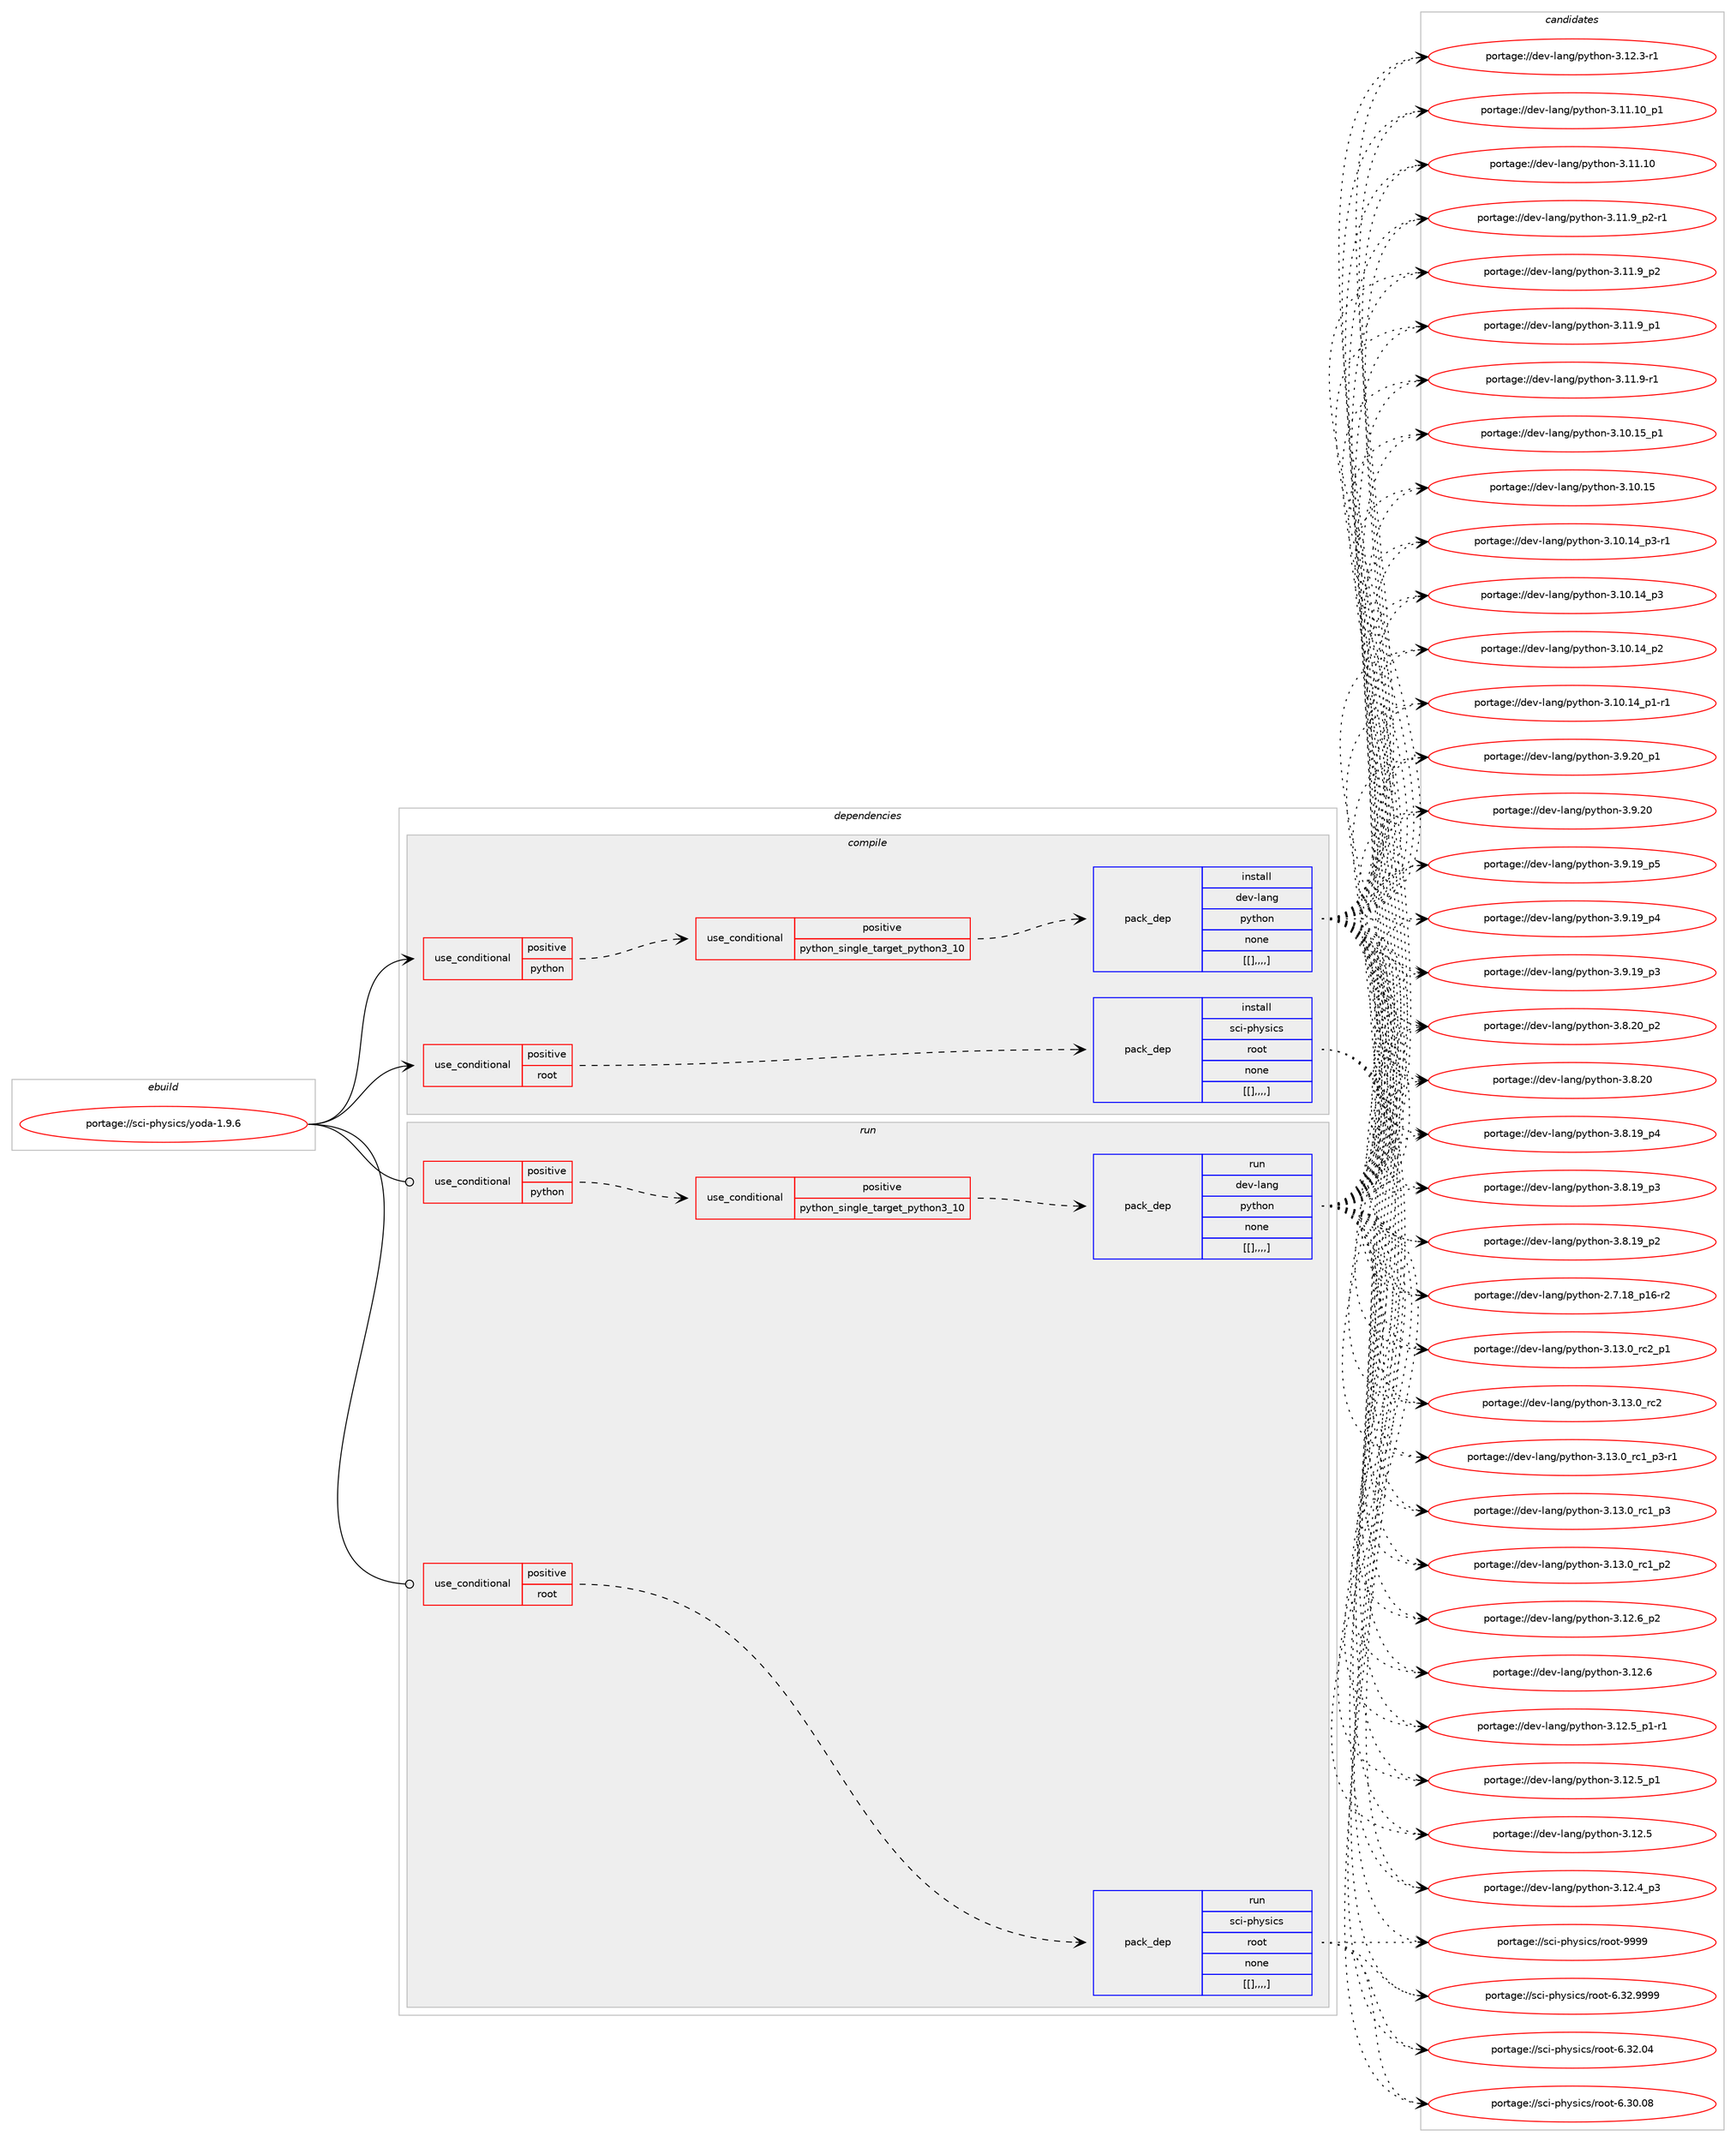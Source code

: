 digraph prolog {

# *************
# Graph options
# *************

newrank=true;
concentrate=true;
compound=true;
graph [rankdir=LR,fontname=Helvetica,fontsize=10,ranksep=1.5];#, ranksep=2.5, nodesep=0.2];
edge  [arrowhead=vee];
node  [fontname=Helvetica,fontsize=10];

# **********
# The ebuild
# **********

subgraph cluster_leftcol {
color=gray;
label=<<i>ebuild</i>>;
id [label="portage://sci-physics/yoda-1.9.6", color=red, width=4, href="../sci-physics/yoda-1.9.6.svg"];
}

# ****************
# The dependencies
# ****************

subgraph cluster_midcol {
color=gray;
label=<<i>dependencies</i>>;
subgraph cluster_compile {
fillcolor="#eeeeee";
style=filled;
label=<<i>compile</i>>;
subgraph cond113446 {
dependency422541 [label=<<TABLE BORDER="0" CELLBORDER="1" CELLSPACING="0" CELLPADDING="4"><TR><TD ROWSPAN="3" CELLPADDING="10">use_conditional</TD></TR><TR><TD>positive</TD></TR><TR><TD>python</TD></TR></TABLE>>, shape=none, color=red];
subgraph cond113447 {
dependency422542 [label=<<TABLE BORDER="0" CELLBORDER="1" CELLSPACING="0" CELLPADDING="4"><TR><TD ROWSPAN="3" CELLPADDING="10">use_conditional</TD></TR><TR><TD>positive</TD></TR><TR><TD>python_single_target_python3_10</TD></TR></TABLE>>, shape=none, color=red];
subgraph pack306165 {
dependency422543 [label=<<TABLE BORDER="0" CELLBORDER="1" CELLSPACING="0" CELLPADDING="4" WIDTH="220"><TR><TD ROWSPAN="6" CELLPADDING="30">pack_dep</TD></TR><TR><TD WIDTH="110">install</TD></TR><TR><TD>dev-lang</TD></TR><TR><TD>python</TD></TR><TR><TD>none</TD></TR><TR><TD>[[],,,,]</TD></TR></TABLE>>, shape=none, color=blue];
}
dependency422542:e -> dependency422543:w [weight=20,style="dashed",arrowhead="vee"];
}
dependency422541:e -> dependency422542:w [weight=20,style="dashed",arrowhead="vee"];
}
id:e -> dependency422541:w [weight=20,style="solid",arrowhead="vee"];
subgraph cond113448 {
dependency422544 [label=<<TABLE BORDER="0" CELLBORDER="1" CELLSPACING="0" CELLPADDING="4"><TR><TD ROWSPAN="3" CELLPADDING="10">use_conditional</TD></TR><TR><TD>positive</TD></TR><TR><TD>root</TD></TR></TABLE>>, shape=none, color=red];
subgraph pack306166 {
dependency422545 [label=<<TABLE BORDER="0" CELLBORDER="1" CELLSPACING="0" CELLPADDING="4" WIDTH="220"><TR><TD ROWSPAN="6" CELLPADDING="30">pack_dep</TD></TR><TR><TD WIDTH="110">install</TD></TR><TR><TD>sci-physics</TD></TR><TR><TD>root</TD></TR><TR><TD>none</TD></TR><TR><TD>[[],,,,]</TD></TR></TABLE>>, shape=none, color=blue];
}
dependency422544:e -> dependency422545:w [weight=20,style="dashed",arrowhead="vee"];
}
id:e -> dependency422544:w [weight=20,style="solid",arrowhead="vee"];
}
subgraph cluster_compileandrun {
fillcolor="#eeeeee";
style=filled;
label=<<i>compile and run</i>>;
}
subgraph cluster_run {
fillcolor="#eeeeee";
style=filled;
label=<<i>run</i>>;
subgraph cond113449 {
dependency422546 [label=<<TABLE BORDER="0" CELLBORDER="1" CELLSPACING="0" CELLPADDING="4"><TR><TD ROWSPAN="3" CELLPADDING="10">use_conditional</TD></TR><TR><TD>positive</TD></TR><TR><TD>python</TD></TR></TABLE>>, shape=none, color=red];
subgraph cond113450 {
dependency422547 [label=<<TABLE BORDER="0" CELLBORDER="1" CELLSPACING="0" CELLPADDING="4"><TR><TD ROWSPAN="3" CELLPADDING="10">use_conditional</TD></TR><TR><TD>positive</TD></TR><TR><TD>python_single_target_python3_10</TD></TR></TABLE>>, shape=none, color=red];
subgraph pack306167 {
dependency422548 [label=<<TABLE BORDER="0" CELLBORDER="1" CELLSPACING="0" CELLPADDING="4" WIDTH="220"><TR><TD ROWSPAN="6" CELLPADDING="30">pack_dep</TD></TR><TR><TD WIDTH="110">run</TD></TR><TR><TD>dev-lang</TD></TR><TR><TD>python</TD></TR><TR><TD>none</TD></TR><TR><TD>[[],,,,]</TD></TR></TABLE>>, shape=none, color=blue];
}
dependency422547:e -> dependency422548:w [weight=20,style="dashed",arrowhead="vee"];
}
dependency422546:e -> dependency422547:w [weight=20,style="dashed",arrowhead="vee"];
}
id:e -> dependency422546:w [weight=20,style="solid",arrowhead="odot"];
subgraph cond113451 {
dependency422549 [label=<<TABLE BORDER="0" CELLBORDER="1" CELLSPACING="0" CELLPADDING="4"><TR><TD ROWSPAN="3" CELLPADDING="10">use_conditional</TD></TR><TR><TD>positive</TD></TR><TR><TD>root</TD></TR></TABLE>>, shape=none, color=red];
subgraph pack306168 {
dependency422550 [label=<<TABLE BORDER="0" CELLBORDER="1" CELLSPACING="0" CELLPADDING="4" WIDTH="220"><TR><TD ROWSPAN="6" CELLPADDING="30">pack_dep</TD></TR><TR><TD WIDTH="110">run</TD></TR><TR><TD>sci-physics</TD></TR><TR><TD>root</TD></TR><TR><TD>none</TD></TR><TR><TD>[[],,,,]</TD></TR></TABLE>>, shape=none, color=blue];
}
dependency422549:e -> dependency422550:w [weight=20,style="dashed",arrowhead="vee"];
}
id:e -> dependency422549:w [weight=20,style="solid",arrowhead="odot"];
}
}

# **************
# The candidates
# **************

subgraph cluster_choices {
rank=same;
color=gray;
label=<<i>candidates</i>>;

subgraph choice306165 {
color=black;
nodesep=1;
choice100101118451089711010347112121116104111110455146495146489511499509511249 [label="portage://dev-lang/python-3.13.0_rc2_p1", color=red, width=4,href="../dev-lang/python-3.13.0_rc2_p1.svg"];
choice10010111845108971101034711212111610411111045514649514648951149950 [label="portage://dev-lang/python-3.13.0_rc2", color=red, width=4,href="../dev-lang/python-3.13.0_rc2.svg"];
choice1001011184510897110103471121211161041111104551464951464895114994995112514511449 [label="portage://dev-lang/python-3.13.0_rc1_p3-r1", color=red, width=4,href="../dev-lang/python-3.13.0_rc1_p3-r1.svg"];
choice100101118451089711010347112121116104111110455146495146489511499499511251 [label="portage://dev-lang/python-3.13.0_rc1_p3", color=red, width=4,href="../dev-lang/python-3.13.0_rc1_p3.svg"];
choice100101118451089711010347112121116104111110455146495146489511499499511250 [label="portage://dev-lang/python-3.13.0_rc1_p2", color=red, width=4,href="../dev-lang/python-3.13.0_rc1_p2.svg"];
choice100101118451089711010347112121116104111110455146495046549511250 [label="portage://dev-lang/python-3.12.6_p2", color=red, width=4,href="../dev-lang/python-3.12.6_p2.svg"];
choice10010111845108971101034711212111610411111045514649504654 [label="portage://dev-lang/python-3.12.6", color=red, width=4,href="../dev-lang/python-3.12.6.svg"];
choice1001011184510897110103471121211161041111104551464950465395112494511449 [label="portage://dev-lang/python-3.12.5_p1-r1", color=red, width=4,href="../dev-lang/python-3.12.5_p1-r1.svg"];
choice100101118451089711010347112121116104111110455146495046539511249 [label="portage://dev-lang/python-3.12.5_p1", color=red, width=4,href="../dev-lang/python-3.12.5_p1.svg"];
choice10010111845108971101034711212111610411111045514649504653 [label="portage://dev-lang/python-3.12.5", color=red, width=4,href="../dev-lang/python-3.12.5.svg"];
choice100101118451089711010347112121116104111110455146495046529511251 [label="portage://dev-lang/python-3.12.4_p3", color=red, width=4,href="../dev-lang/python-3.12.4_p3.svg"];
choice100101118451089711010347112121116104111110455146495046514511449 [label="portage://dev-lang/python-3.12.3-r1", color=red, width=4,href="../dev-lang/python-3.12.3-r1.svg"];
choice10010111845108971101034711212111610411111045514649494649489511249 [label="portage://dev-lang/python-3.11.10_p1", color=red, width=4,href="../dev-lang/python-3.11.10_p1.svg"];
choice1001011184510897110103471121211161041111104551464949464948 [label="portage://dev-lang/python-3.11.10", color=red, width=4,href="../dev-lang/python-3.11.10.svg"];
choice1001011184510897110103471121211161041111104551464949465795112504511449 [label="portage://dev-lang/python-3.11.9_p2-r1", color=red, width=4,href="../dev-lang/python-3.11.9_p2-r1.svg"];
choice100101118451089711010347112121116104111110455146494946579511250 [label="portage://dev-lang/python-3.11.9_p2", color=red, width=4,href="../dev-lang/python-3.11.9_p2.svg"];
choice100101118451089711010347112121116104111110455146494946579511249 [label="portage://dev-lang/python-3.11.9_p1", color=red, width=4,href="../dev-lang/python-3.11.9_p1.svg"];
choice100101118451089711010347112121116104111110455146494946574511449 [label="portage://dev-lang/python-3.11.9-r1", color=red, width=4,href="../dev-lang/python-3.11.9-r1.svg"];
choice10010111845108971101034711212111610411111045514649484649539511249 [label="portage://dev-lang/python-3.10.15_p1", color=red, width=4,href="../dev-lang/python-3.10.15_p1.svg"];
choice1001011184510897110103471121211161041111104551464948464953 [label="portage://dev-lang/python-3.10.15", color=red, width=4,href="../dev-lang/python-3.10.15.svg"];
choice100101118451089711010347112121116104111110455146494846495295112514511449 [label="portage://dev-lang/python-3.10.14_p3-r1", color=red, width=4,href="../dev-lang/python-3.10.14_p3-r1.svg"];
choice10010111845108971101034711212111610411111045514649484649529511251 [label="portage://dev-lang/python-3.10.14_p3", color=red, width=4,href="../dev-lang/python-3.10.14_p3.svg"];
choice10010111845108971101034711212111610411111045514649484649529511250 [label="portage://dev-lang/python-3.10.14_p2", color=red, width=4,href="../dev-lang/python-3.10.14_p2.svg"];
choice100101118451089711010347112121116104111110455146494846495295112494511449 [label="portage://dev-lang/python-3.10.14_p1-r1", color=red, width=4,href="../dev-lang/python-3.10.14_p1-r1.svg"];
choice100101118451089711010347112121116104111110455146574650489511249 [label="portage://dev-lang/python-3.9.20_p1", color=red, width=4,href="../dev-lang/python-3.9.20_p1.svg"];
choice10010111845108971101034711212111610411111045514657465048 [label="portage://dev-lang/python-3.9.20", color=red, width=4,href="../dev-lang/python-3.9.20.svg"];
choice100101118451089711010347112121116104111110455146574649579511253 [label="portage://dev-lang/python-3.9.19_p5", color=red, width=4,href="../dev-lang/python-3.9.19_p5.svg"];
choice100101118451089711010347112121116104111110455146574649579511252 [label="portage://dev-lang/python-3.9.19_p4", color=red, width=4,href="../dev-lang/python-3.9.19_p4.svg"];
choice100101118451089711010347112121116104111110455146574649579511251 [label="portage://dev-lang/python-3.9.19_p3", color=red, width=4,href="../dev-lang/python-3.9.19_p3.svg"];
choice100101118451089711010347112121116104111110455146564650489511250 [label="portage://dev-lang/python-3.8.20_p2", color=red, width=4,href="../dev-lang/python-3.8.20_p2.svg"];
choice10010111845108971101034711212111610411111045514656465048 [label="portage://dev-lang/python-3.8.20", color=red, width=4,href="../dev-lang/python-3.8.20.svg"];
choice100101118451089711010347112121116104111110455146564649579511252 [label="portage://dev-lang/python-3.8.19_p4", color=red, width=4,href="../dev-lang/python-3.8.19_p4.svg"];
choice100101118451089711010347112121116104111110455146564649579511251 [label="portage://dev-lang/python-3.8.19_p3", color=red, width=4,href="../dev-lang/python-3.8.19_p3.svg"];
choice100101118451089711010347112121116104111110455146564649579511250 [label="portage://dev-lang/python-3.8.19_p2", color=red, width=4,href="../dev-lang/python-3.8.19_p2.svg"];
choice100101118451089711010347112121116104111110455046554649569511249544511450 [label="portage://dev-lang/python-2.7.18_p16-r2", color=red, width=4,href="../dev-lang/python-2.7.18_p16-r2.svg"];
dependency422543:e -> choice100101118451089711010347112121116104111110455146495146489511499509511249:w [style=dotted,weight="100"];
dependency422543:e -> choice10010111845108971101034711212111610411111045514649514648951149950:w [style=dotted,weight="100"];
dependency422543:e -> choice1001011184510897110103471121211161041111104551464951464895114994995112514511449:w [style=dotted,weight="100"];
dependency422543:e -> choice100101118451089711010347112121116104111110455146495146489511499499511251:w [style=dotted,weight="100"];
dependency422543:e -> choice100101118451089711010347112121116104111110455146495146489511499499511250:w [style=dotted,weight="100"];
dependency422543:e -> choice100101118451089711010347112121116104111110455146495046549511250:w [style=dotted,weight="100"];
dependency422543:e -> choice10010111845108971101034711212111610411111045514649504654:w [style=dotted,weight="100"];
dependency422543:e -> choice1001011184510897110103471121211161041111104551464950465395112494511449:w [style=dotted,weight="100"];
dependency422543:e -> choice100101118451089711010347112121116104111110455146495046539511249:w [style=dotted,weight="100"];
dependency422543:e -> choice10010111845108971101034711212111610411111045514649504653:w [style=dotted,weight="100"];
dependency422543:e -> choice100101118451089711010347112121116104111110455146495046529511251:w [style=dotted,weight="100"];
dependency422543:e -> choice100101118451089711010347112121116104111110455146495046514511449:w [style=dotted,weight="100"];
dependency422543:e -> choice10010111845108971101034711212111610411111045514649494649489511249:w [style=dotted,weight="100"];
dependency422543:e -> choice1001011184510897110103471121211161041111104551464949464948:w [style=dotted,weight="100"];
dependency422543:e -> choice1001011184510897110103471121211161041111104551464949465795112504511449:w [style=dotted,weight="100"];
dependency422543:e -> choice100101118451089711010347112121116104111110455146494946579511250:w [style=dotted,weight="100"];
dependency422543:e -> choice100101118451089711010347112121116104111110455146494946579511249:w [style=dotted,weight="100"];
dependency422543:e -> choice100101118451089711010347112121116104111110455146494946574511449:w [style=dotted,weight="100"];
dependency422543:e -> choice10010111845108971101034711212111610411111045514649484649539511249:w [style=dotted,weight="100"];
dependency422543:e -> choice1001011184510897110103471121211161041111104551464948464953:w [style=dotted,weight="100"];
dependency422543:e -> choice100101118451089711010347112121116104111110455146494846495295112514511449:w [style=dotted,weight="100"];
dependency422543:e -> choice10010111845108971101034711212111610411111045514649484649529511251:w [style=dotted,weight="100"];
dependency422543:e -> choice10010111845108971101034711212111610411111045514649484649529511250:w [style=dotted,weight="100"];
dependency422543:e -> choice100101118451089711010347112121116104111110455146494846495295112494511449:w [style=dotted,weight="100"];
dependency422543:e -> choice100101118451089711010347112121116104111110455146574650489511249:w [style=dotted,weight="100"];
dependency422543:e -> choice10010111845108971101034711212111610411111045514657465048:w [style=dotted,weight="100"];
dependency422543:e -> choice100101118451089711010347112121116104111110455146574649579511253:w [style=dotted,weight="100"];
dependency422543:e -> choice100101118451089711010347112121116104111110455146574649579511252:w [style=dotted,weight="100"];
dependency422543:e -> choice100101118451089711010347112121116104111110455146574649579511251:w [style=dotted,weight="100"];
dependency422543:e -> choice100101118451089711010347112121116104111110455146564650489511250:w [style=dotted,weight="100"];
dependency422543:e -> choice10010111845108971101034711212111610411111045514656465048:w [style=dotted,weight="100"];
dependency422543:e -> choice100101118451089711010347112121116104111110455146564649579511252:w [style=dotted,weight="100"];
dependency422543:e -> choice100101118451089711010347112121116104111110455146564649579511251:w [style=dotted,weight="100"];
dependency422543:e -> choice100101118451089711010347112121116104111110455146564649579511250:w [style=dotted,weight="100"];
dependency422543:e -> choice100101118451089711010347112121116104111110455046554649569511249544511450:w [style=dotted,weight="100"];
}
subgraph choice306166 {
color=black;
nodesep=1;
choice115991054511210412111510599115471141111111164557575757 [label="portage://sci-physics/root-9999", color=red, width=4,href="../sci-physics/root-9999.svg"];
choice1159910545112104121115105991154711411111111645544651504657575757 [label="portage://sci-physics/root-6.32.9999", color=red, width=4,href="../sci-physics/root-6.32.9999.svg"];
choice115991054511210412111510599115471141111111164554465150464852 [label="portage://sci-physics/root-6.32.04", color=red, width=4,href="../sci-physics/root-6.32.04.svg"];
choice115991054511210412111510599115471141111111164554465148464856 [label="portage://sci-physics/root-6.30.08", color=red, width=4,href="../sci-physics/root-6.30.08.svg"];
dependency422545:e -> choice115991054511210412111510599115471141111111164557575757:w [style=dotted,weight="100"];
dependency422545:e -> choice1159910545112104121115105991154711411111111645544651504657575757:w [style=dotted,weight="100"];
dependency422545:e -> choice115991054511210412111510599115471141111111164554465150464852:w [style=dotted,weight="100"];
dependency422545:e -> choice115991054511210412111510599115471141111111164554465148464856:w [style=dotted,weight="100"];
}
subgraph choice306167 {
color=black;
nodesep=1;
choice100101118451089711010347112121116104111110455146495146489511499509511249 [label="portage://dev-lang/python-3.13.0_rc2_p1", color=red, width=4,href="../dev-lang/python-3.13.0_rc2_p1.svg"];
choice10010111845108971101034711212111610411111045514649514648951149950 [label="portage://dev-lang/python-3.13.0_rc2", color=red, width=4,href="../dev-lang/python-3.13.0_rc2.svg"];
choice1001011184510897110103471121211161041111104551464951464895114994995112514511449 [label="portage://dev-lang/python-3.13.0_rc1_p3-r1", color=red, width=4,href="../dev-lang/python-3.13.0_rc1_p3-r1.svg"];
choice100101118451089711010347112121116104111110455146495146489511499499511251 [label="portage://dev-lang/python-3.13.0_rc1_p3", color=red, width=4,href="../dev-lang/python-3.13.0_rc1_p3.svg"];
choice100101118451089711010347112121116104111110455146495146489511499499511250 [label="portage://dev-lang/python-3.13.0_rc1_p2", color=red, width=4,href="../dev-lang/python-3.13.0_rc1_p2.svg"];
choice100101118451089711010347112121116104111110455146495046549511250 [label="portage://dev-lang/python-3.12.6_p2", color=red, width=4,href="../dev-lang/python-3.12.6_p2.svg"];
choice10010111845108971101034711212111610411111045514649504654 [label="portage://dev-lang/python-3.12.6", color=red, width=4,href="../dev-lang/python-3.12.6.svg"];
choice1001011184510897110103471121211161041111104551464950465395112494511449 [label="portage://dev-lang/python-3.12.5_p1-r1", color=red, width=4,href="../dev-lang/python-3.12.5_p1-r1.svg"];
choice100101118451089711010347112121116104111110455146495046539511249 [label="portage://dev-lang/python-3.12.5_p1", color=red, width=4,href="../dev-lang/python-3.12.5_p1.svg"];
choice10010111845108971101034711212111610411111045514649504653 [label="portage://dev-lang/python-3.12.5", color=red, width=4,href="../dev-lang/python-3.12.5.svg"];
choice100101118451089711010347112121116104111110455146495046529511251 [label="portage://dev-lang/python-3.12.4_p3", color=red, width=4,href="../dev-lang/python-3.12.4_p3.svg"];
choice100101118451089711010347112121116104111110455146495046514511449 [label="portage://dev-lang/python-3.12.3-r1", color=red, width=4,href="../dev-lang/python-3.12.3-r1.svg"];
choice10010111845108971101034711212111610411111045514649494649489511249 [label="portage://dev-lang/python-3.11.10_p1", color=red, width=4,href="../dev-lang/python-3.11.10_p1.svg"];
choice1001011184510897110103471121211161041111104551464949464948 [label="portage://dev-lang/python-3.11.10", color=red, width=4,href="../dev-lang/python-3.11.10.svg"];
choice1001011184510897110103471121211161041111104551464949465795112504511449 [label="portage://dev-lang/python-3.11.9_p2-r1", color=red, width=4,href="../dev-lang/python-3.11.9_p2-r1.svg"];
choice100101118451089711010347112121116104111110455146494946579511250 [label="portage://dev-lang/python-3.11.9_p2", color=red, width=4,href="../dev-lang/python-3.11.9_p2.svg"];
choice100101118451089711010347112121116104111110455146494946579511249 [label="portage://dev-lang/python-3.11.9_p1", color=red, width=4,href="../dev-lang/python-3.11.9_p1.svg"];
choice100101118451089711010347112121116104111110455146494946574511449 [label="portage://dev-lang/python-3.11.9-r1", color=red, width=4,href="../dev-lang/python-3.11.9-r1.svg"];
choice10010111845108971101034711212111610411111045514649484649539511249 [label="portage://dev-lang/python-3.10.15_p1", color=red, width=4,href="../dev-lang/python-3.10.15_p1.svg"];
choice1001011184510897110103471121211161041111104551464948464953 [label="portage://dev-lang/python-3.10.15", color=red, width=4,href="../dev-lang/python-3.10.15.svg"];
choice100101118451089711010347112121116104111110455146494846495295112514511449 [label="portage://dev-lang/python-3.10.14_p3-r1", color=red, width=4,href="../dev-lang/python-3.10.14_p3-r1.svg"];
choice10010111845108971101034711212111610411111045514649484649529511251 [label="portage://dev-lang/python-3.10.14_p3", color=red, width=4,href="../dev-lang/python-3.10.14_p3.svg"];
choice10010111845108971101034711212111610411111045514649484649529511250 [label="portage://dev-lang/python-3.10.14_p2", color=red, width=4,href="../dev-lang/python-3.10.14_p2.svg"];
choice100101118451089711010347112121116104111110455146494846495295112494511449 [label="portage://dev-lang/python-3.10.14_p1-r1", color=red, width=4,href="../dev-lang/python-3.10.14_p1-r1.svg"];
choice100101118451089711010347112121116104111110455146574650489511249 [label="portage://dev-lang/python-3.9.20_p1", color=red, width=4,href="../dev-lang/python-3.9.20_p1.svg"];
choice10010111845108971101034711212111610411111045514657465048 [label="portage://dev-lang/python-3.9.20", color=red, width=4,href="../dev-lang/python-3.9.20.svg"];
choice100101118451089711010347112121116104111110455146574649579511253 [label="portage://dev-lang/python-3.9.19_p5", color=red, width=4,href="../dev-lang/python-3.9.19_p5.svg"];
choice100101118451089711010347112121116104111110455146574649579511252 [label="portage://dev-lang/python-3.9.19_p4", color=red, width=4,href="../dev-lang/python-3.9.19_p4.svg"];
choice100101118451089711010347112121116104111110455146574649579511251 [label="portage://dev-lang/python-3.9.19_p3", color=red, width=4,href="../dev-lang/python-3.9.19_p3.svg"];
choice100101118451089711010347112121116104111110455146564650489511250 [label="portage://dev-lang/python-3.8.20_p2", color=red, width=4,href="../dev-lang/python-3.8.20_p2.svg"];
choice10010111845108971101034711212111610411111045514656465048 [label="portage://dev-lang/python-3.8.20", color=red, width=4,href="../dev-lang/python-3.8.20.svg"];
choice100101118451089711010347112121116104111110455146564649579511252 [label="portage://dev-lang/python-3.8.19_p4", color=red, width=4,href="../dev-lang/python-3.8.19_p4.svg"];
choice100101118451089711010347112121116104111110455146564649579511251 [label="portage://dev-lang/python-3.8.19_p3", color=red, width=4,href="../dev-lang/python-3.8.19_p3.svg"];
choice100101118451089711010347112121116104111110455146564649579511250 [label="portage://dev-lang/python-3.8.19_p2", color=red, width=4,href="../dev-lang/python-3.8.19_p2.svg"];
choice100101118451089711010347112121116104111110455046554649569511249544511450 [label="portage://dev-lang/python-2.7.18_p16-r2", color=red, width=4,href="../dev-lang/python-2.7.18_p16-r2.svg"];
dependency422548:e -> choice100101118451089711010347112121116104111110455146495146489511499509511249:w [style=dotted,weight="100"];
dependency422548:e -> choice10010111845108971101034711212111610411111045514649514648951149950:w [style=dotted,weight="100"];
dependency422548:e -> choice1001011184510897110103471121211161041111104551464951464895114994995112514511449:w [style=dotted,weight="100"];
dependency422548:e -> choice100101118451089711010347112121116104111110455146495146489511499499511251:w [style=dotted,weight="100"];
dependency422548:e -> choice100101118451089711010347112121116104111110455146495146489511499499511250:w [style=dotted,weight="100"];
dependency422548:e -> choice100101118451089711010347112121116104111110455146495046549511250:w [style=dotted,weight="100"];
dependency422548:e -> choice10010111845108971101034711212111610411111045514649504654:w [style=dotted,weight="100"];
dependency422548:e -> choice1001011184510897110103471121211161041111104551464950465395112494511449:w [style=dotted,weight="100"];
dependency422548:e -> choice100101118451089711010347112121116104111110455146495046539511249:w [style=dotted,weight="100"];
dependency422548:e -> choice10010111845108971101034711212111610411111045514649504653:w [style=dotted,weight="100"];
dependency422548:e -> choice100101118451089711010347112121116104111110455146495046529511251:w [style=dotted,weight="100"];
dependency422548:e -> choice100101118451089711010347112121116104111110455146495046514511449:w [style=dotted,weight="100"];
dependency422548:e -> choice10010111845108971101034711212111610411111045514649494649489511249:w [style=dotted,weight="100"];
dependency422548:e -> choice1001011184510897110103471121211161041111104551464949464948:w [style=dotted,weight="100"];
dependency422548:e -> choice1001011184510897110103471121211161041111104551464949465795112504511449:w [style=dotted,weight="100"];
dependency422548:e -> choice100101118451089711010347112121116104111110455146494946579511250:w [style=dotted,weight="100"];
dependency422548:e -> choice100101118451089711010347112121116104111110455146494946579511249:w [style=dotted,weight="100"];
dependency422548:e -> choice100101118451089711010347112121116104111110455146494946574511449:w [style=dotted,weight="100"];
dependency422548:e -> choice10010111845108971101034711212111610411111045514649484649539511249:w [style=dotted,weight="100"];
dependency422548:e -> choice1001011184510897110103471121211161041111104551464948464953:w [style=dotted,weight="100"];
dependency422548:e -> choice100101118451089711010347112121116104111110455146494846495295112514511449:w [style=dotted,weight="100"];
dependency422548:e -> choice10010111845108971101034711212111610411111045514649484649529511251:w [style=dotted,weight="100"];
dependency422548:e -> choice10010111845108971101034711212111610411111045514649484649529511250:w [style=dotted,weight="100"];
dependency422548:e -> choice100101118451089711010347112121116104111110455146494846495295112494511449:w [style=dotted,weight="100"];
dependency422548:e -> choice100101118451089711010347112121116104111110455146574650489511249:w [style=dotted,weight="100"];
dependency422548:e -> choice10010111845108971101034711212111610411111045514657465048:w [style=dotted,weight="100"];
dependency422548:e -> choice100101118451089711010347112121116104111110455146574649579511253:w [style=dotted,weight="100"];
dependency422548:e -> choice100101118451089711010347112121116104111110455146574649579511252:w [style=dotted,weight="100"];
dependency422548:e -> choice100101118451089711010347112121116104111110455146574649579511251:w [style=dotted,weight="100"];
dependency422548:e -> choice100101118451089711010347112121116104111110455146564650489511250:w [style=dotted,weight="100"];
dependency422548:e -> choice10010111845108971101034711212111610411111045514656465048:w [style=dotted,weight="100"];
dependency422548:e -> choice100101118451089711010347112121116104111110455146564649579511252:w [style=dotted,weight="100"];
dependency422548:e -> choice100101118451089711010347112121116104111110455146564649579511251:w [style=dotted,weight="100"];
dependency422548:e -> choice100101118451089711010347112121116104111110455146564649579511250:w [style=dotted,weight="100"];
dependency422548:e -> choice100101118451089711010347112121116104111110455046554649569511249544511450:w [style=dotted,weight="100"];
}
subgraph choice306168 {
color=black;
nodesep=1;
choice115991054511210412111510599115471141111111164557575757 [label="portage://sci-physics/root-9999", color=red, width=4,href="../sci-physics/root-9999.svg"];
choice1159910545112104121115105991154711411111111645544651504657575757 [label="portage://sci-physics/root-6.32.9999", color=red, width=4,href="../sci-physics/root-6.32.9999.svg"];
choice115991054511210412111510599115471141111111164554465150464852 [label="portage://sci-physics/root-6.32.04", color=red, width=4,href="../sci-physics/root-6.32.04.svg"];
choice115991054511210412111510599115471141111111164554465148464856 [label="portage://sci-physics/root-6.30.08", color=red, width=4,href="../sci-physics/root-6.30.08.svg"];
dependency422550:e -> choice115991054511210412111510599115471141111111164557575757:w [style=dotted,weight="100"];
dependency422550:e -> choice1159910545112104121115105991154711411111111645544651504657575757:w [style=dotted,weight="100"];
dependency422550:e -> choice115991054511210412111510599115471141111111164554465150464852:w [style=dotted,weight="100"];
dependency422550:e -> choice115991054511210412111510599115471141111111164554465148464856:w [style=dotted,weight="100"];
}
}

}
